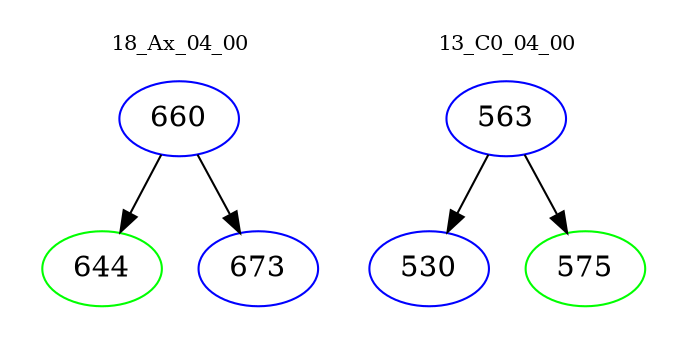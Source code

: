 digraph{
subgraph cluster_0 {
color = white
label = "18_Ax_04_00";
fontsize=10;
T0_660 [label="660", color="blue"]
T0_660 -> T0_644 [color="black"]
T0_644 [label="644", color="green"]
T0_660 -> T0_673 [color="black"]
T0_673 [label="673", color="blue"]
}
subgraph cluster_1 {
color = white
label = "13_C0_04_00";
fontsize=10;
T1_563 [label="563", color="blue"]
T1_563 -> T1_530 [color="black"]
T1_530 [label="530", color="blue"]
T1_563 -> T1_575 [color="black"]
T1_575 [label="575", color="green"]
}
}
